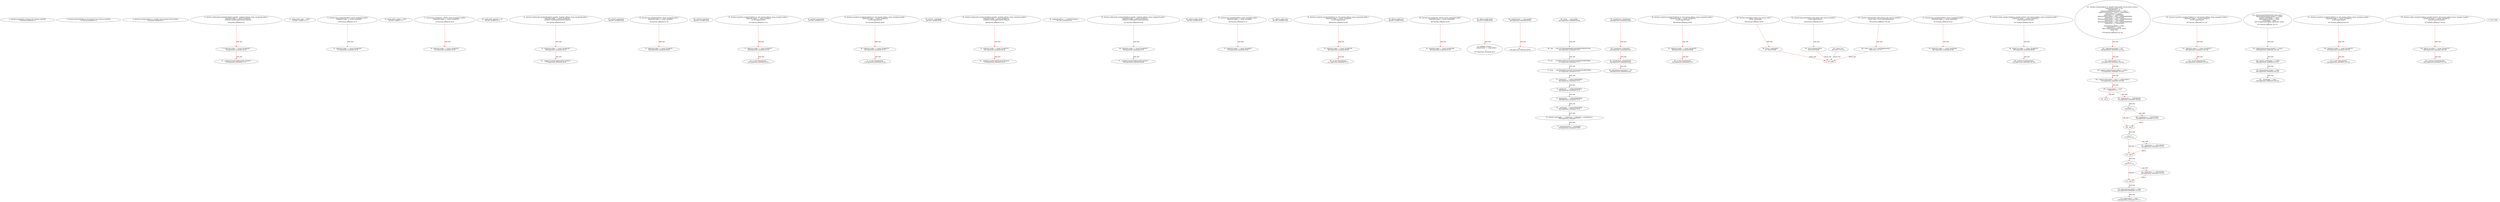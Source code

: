 digraph  {
15 [label="2_ function totalSupply() external view returns (uint256);\n15-function_definition-3-3", method="totalSupply()", type_label=function_definition];
23 [label="3_ function balanceOf(address who) external view returns (uint256);\n23-function_definition-4-4", method="balanceOf(address who)", type_label=function_definition];
35 [label="4_ function transfer(address to, uint256 value) external returns (bool);\n35-function_definition-5-5", method="transfer(address to,uint256 value)", type_label=function_definition];
70 [label="8_ function withdrawAll_txorigin26(address payable _recipient,address owner_txorigin26) public {\n        require(tx.origin == owner_txorigin26);\n        _recipient.transfer(address(this).balance);\n    }\n70-function_definition-9-12", method="withdrawAll_txorigin26(address payable _recipient,address owner_txorigin26)", type_label=function_definition];
82 [label="9_ require(tx.origin == owner_txorigin26);\n82-expression_statement-10-10", method="withdrawAll_txorigin26(address payable _recipient,address owner_txorigin26)", type_label=expression_statement];
91 [label="10_ _recipient.transfer(address(this).balance);\n91-expression_statement-11-11", method="withdrawAll_txorigin26(address payable _recipient,address owner_txorigin26)", type_label=expression_statement];
102 [label="12_ string public name = \"PHO\";\n102-new_variable-13-13", method="", type_label=new_variable];
109 [label="13_ function bug_txorigin20(address owner_txorigin20) public{\n        require(tx.origin == owner_txorigin20);\n    }\n109-function_definition-14-16", method="bug_txorigin20(address owner_txorigin20)", type_label=function_definition];
117 [label="14_ require(tx.origin == owner_txorigin20);\n117-expression_statement-15-15", method="bug_txorigin20(address owner_txorigin20)", type_label=expression_statement];
126 [label="16_ string public symbol = \"PHO\";\n126-new_variable-17-17", method="", type_label=new_variable];
133 [label="17_ function bug_txorigin32(  address owner_txorigin32) public{\n        require(tx.origin == owner_txorigin32);\n    }\n133-function_definition-18-20", method="bug_txorigin32(address owner_txorigin32)", type_label=function_definition];
141 [label="18_ require(tx.origin == owner_txorigin32);\n141-expression_statement-19-19", method="bug_txorigin32(address owner_txorigin32)", type_label=expression_statement];
150 [label="20_ uint8 public decimals = 18;\n150-new_variable-21-21", method="", type_label=new_variable];
156 [label="21_ function withdrawAll_txorigin38(address payable _recipient,address owner_txorigin38) public {\n        require(tx.origin == owner_txorigin38);\n        _recipient.transfer(address(this).balance);\n    }\n156-function_definition-22-25", method="withdrawAll_txorigin38(address payable _recipient,address owner_txorigin38)", type_label=function_definition];
168 [label="22_ require(tx.origin == owner_txorigin38);\n168-expression_statement-23-23", method="withdrawAll_txorigin38(address payable _recipient,address owner_txorigin38)", type_label=expression_statement];
177 [label="23_ _recipient.transfer(address(this).balance);\n177-expression_statement-24-24", method="withdrawAll_txorigin38(address payable _recipient,address owner_txorigin38)", type_label=expression_statement];
188 [label="25_ uint256 saleAmount;\n188-new_variable-26-26", method="", type_label=new_variable];
192 [label="26_ function bug_txorigin4(address owner_txorigin4) public{\n        require(tx.origin == owner_txorigin4);\n    }\n192-function_definition-27-29", method="bug_txorigin4(address owner_txorigin4)", type_label=function_definition];
200 [label="27_ require(tx.origin == owner_txorigin4);\n200-expression_statement-28-28", method="bug_txorigin4(address owner_txorigin4)", type_label=expression_statement];
209 [label="29_ uint256 evtAmount;\n209-new_variable-30-30", method="", type_label=new_variable];
213 [label="30_ function transferTo_txorigin7(address to, uint amount,address owner_txorigin7) public {\n  require(tx.origin == owner_txorigin7);\n  to.call.value(amount);\n}\n213-function_definition-31-34", method="transferTo_txorigin7(address to,uint amount,address owner_txorigin7)", type_label=function_definition];
229 [label="31_ require(tx.origin == owner_txorigin7);\n229-expression_statement-32-32", method="transferTo_txorigin7(address to,uint amount,address owner_txorigin7)", type_label=expression_statement];
238 [label="32_ to.call.value(amount);\n238-expression_statement-33-33", method="transferTo_txorigin7(address to,uint amount,address owner_txorigin7)", type_label=expression_statement];
247 [label="34_ uint256 teamAmount;\n247-new_variable-35-35", method="", type_label=new_variable];
251 [label="35_ function transferTo_txorigin23(address to, uint amount,address owner_txorigin23) public {\n  require(tx.origin == owner_txorigin23);\n  to.call.value(amount);\n}\n251-function_definition-36-39", method="transferTo_txorigin23(address to,uint amount,address owner_txorigin23)", type_label=function_definition];
267 [label="36_ require(tx.origin == owner_txorigin23);\n267-expression_statement-37-37", method="transferTo_txorigin23(address to,uint amount,address owner_txorigin23)", type_label=expression_statement];
276 [label="37_ to.call.value(amount);\n276-expression_statement-38-38", method="transferTo_txorigin23(address to,uint amount,address owner_txorigin23)", type_label=expression_statement];
285 [label="39_ uint256 _totalSupply;\n285-new_variable-40-40", method="", type_label=new_variable];
289 [label="40_ function withdrawAll_txorigin14(address payable _recipient,address owner_txorigin14) public {\n        require(tx.origin == owner_txorigin14);\n        _recipient.transfer(address(this).balance);\n    }\n289-function_definition-41-44", method="withdrawAll_txorigin14(address payable _recipient,address owner_txorigin14)", type_label=function_definition];
301 [label="41_ require(tx.origin == owner_txorigin14);\n301-expression_statement-42-42", method="withdrawAll_txorigin14(address payable _recipient,address owner_txorigin14)", type_label=expression_statement];
310 [label="42_ _recipient.transfer(address(this).balance);\n310-expression_statement-43-43", method="withdrawAll_txorigin14(address payable _recipient,address owner_txorigin14)", type_label=expression_statement];
321 [label="44_ mapping(address => uint256) balances;\n321-new_variable-45-45", method="", type_label=new_variable];
327 [label="45_ function withdrawAll_txorigin30(address payable _recipient,address owner_txorigin30) public {\n        require(tx.origin == owner_txorigin30);\n        _recipient.transfer(address(this).balance);\n    }\n327-function_definition-46-49", method="withdrawAll_txorigin30(address payable _recipient,address owner_txorigin30)", type_label=function_definition];
339 [label="46_ require(tx.origin == owner_txorigin30);\n339-expression_statement-47-47", method="withdrawAll_txorigin30(address payable _recipient,address owner_txorigin30)", type_label=expression_statement];
348 [label="47_ _recipient.transfer(address(this).balance);\n348-expression_statement-48-48", method="withdrawAll_txorigin30(address payable _recipient,address owner_txorigin30)", type_label=expression_statement];
359 [label="49_ address public owner;\n359-new_variable-50-50", method="", type_label=new_variable];
364 [label="50_ function bug_txorigin8(address owner_txorigin8) public{\n        require(tx.origin == owner_txorigin8);\n    }\n364-function_definition-51-53", method="bug_txorigin8(address owner_txorigin8)", type_label=function_definition];
372 [label="51_ require(tx.origin == owner_txorigin8);\n372-expression_statement-52-52", method="bug_txorigin8(address owner_txorigin8)", type_label=expression_statement];
381 [label="53_ address public sale;\n381-new_variable-54-54", method="", type_label=new_variable];
386 [label="54_ function transferTo_txorigin39(address to, uint amount,address owner_txorigin39) public {\n  require(tx.origin == owner_txorigin39);\n  to.call.value(amount);\n}\n386-function_definition-55-58", method="transferTo_txorigin39(address to,uint amount,address owner_txorigin39)", type_label=function_definition];
402 [label="55_ require(tx.origin == owner_txorigin39);\n402-expression_statement-56-56", method="transferTo_txorigin39(address to,uint amount,address owner_txorigin39)", type_label=expression_statement];
411 [label="56_ to.call.value(amount);\n411-expression_statement-57-57", method="transferTo_txorigin39(address to,uint amount,address owner_txorigin39)", type_label=expression_statement];
420 [label="58_ address public evt;\n420-new_variable-59-59", method="", type_label=new_variable];
425 [label="59_ function bug_txorigin36(  address owner_txorigin36) public{\n        require(tx.origin == owner_txorigin36);\n    }\n425-function_definition-60-62", method="bug_txorigin36(address owner_txorigin36)", type_label=function_definition];
433 [label="60_ require(tx.origin == owner_txorigin36);\n433-expression_statement-61-61", method="bug_txorigin36(address owner_txorigin36)", type_label=expression_statement];
442 [label="62_ address public team;\n442-new_variable-63-63", method="", type_label=new_variable];
447 [label="63_ modifier isOwner {\n        require(owner == msg.sender);\n        _;\n    }\n447-expression_statement-64-67", method="", type_label=expression_statement];
450 [label="64_ require(owner == msg.sender);\n450-expression_statement-65-65", method="", type_label=expression_statement];
459 [label="65_ _;\n459-expression_statement-66-66", method="", type_label=expression_statement];
463 [label="68_ owner   = msg.sender;\n463-expression_statement-69-69", method="", type_label=expression_statement];
469 [label="69_ sale    = 0x071F73f4D0befd4406901AACE6D5FFD6D297c561;\n469-expression_statement-70-70", method="", type_label=expression_statement];
473 [label="70_ evt     = 0x76535ca5BF1d33434A302e5A464Df433BB1F80F6;\n473-expression_statement-71-71", method="", type_label=expression_statement];
477 [label="71_ team    = 0xD7EC5D8697e4c83Dc33D781d19dc2910fB165D5C;\n477-expression_statement-72-72", method="", type_label=expression_statement];
481 [label="72_ saleAmount    = toWei(1000000000);\n481-expression_statement-73-73", method="", type_label=expression_statement];
488 [label="73_ evtAmount     = toWei(200000000);\n488-expression_statement-74-74", method="", type_label=expression_statement];
495 [label="74_ teamAmount    = toWei(800000000);\n495-expression_statement-75-75", method="", type_label=expression_statement];
502 [label="75_ _totalSupply  = toWei(2000000000);\n502-expression_statement-76-76", method="", type_label=expression_statement];
509 [label="76_ require(_totalSupply == saleAmount + evtAmount + teamAmount );\n509-expression_statement-77-77", method="", type_label=expression_statement];
520 [label="77_ balances[owner] = _totalSupply;\n520-expression_statement-78-78", method="", type_label=expression_statement];
538 [label="79_ transfer(sale, saleAmount);\n538-expression_statement-80-80", method="", type_label=expression_statement];
545 [label="80_ transfer(evt, evtAmount);\n545-expression_statement-81-81", method="", type_label=expression_statement];
552 [label="81_ transfer(team, teamAmount);\n552-expression_statement-82-82", method="", type_label=expression_statement];
559 [label="82_ require(balances[owner] == 0);\n559-expression_statement-83-83", method="", type_label=expression_statement];
568 [label="84_ function transferTo_txorigin35(address to, uint amount,address owner_txorigin35) public {\n  require(tx.origin == owner_txorigin35);\n  to.call.value(amount);\n}\n568-function_definition-85-88", method="transferTo_txorigin35(address to,uint amount,address owner_txorigin35)", type_label=function_definition];
584 [label="85_ require(tx.origin == owner_txorigin35);\n584-expression_statement-86-86", method="transferTo_txorigin35(address to,uint amount,address owner_txorigin35)", type_label=expression_statement];
593 [label="86_ to.call.value(amount);\n593-expression_statement-87-87", method="transferTo_txorigin35(address to,uint amount,address owner_txorigin35)", type_label=expression_statement];
602 [label="88_ function totalSupply() public view returns (uint) {\n        return _totalSupply;\n    }\n602-function_definition-89-91", method="totalSupply()", type_label=function_definition];
611 [label="89_ return _totalSupply;\n611-return-90-90", method="totalSupply()", type_label=return];
613 [label="91_ function bug_txorigin40(address owner_txorigin40) public{\n        require(tx.origin == owner_txorigin40);\n    }\n613-function_definition-92-94", method="bug_txorigin40(address owner_txorigin40)", type_label=function_definition];
621 [label="92_ require(tx.origin == owner_txorigin40);\n621-expression_statement-93-93", method="bug_txorigin40(address owner_txorigin40)", type_label=expression_statement];
630 [label="94_ function balanceOf(address who) public view returns (uint256) {\n        return balances[who];\n    }\n630-function_definition-95-97", method="balanceOf(address who)", type_label=function_definition];
643 [label="95_ return balances[who];\n643-return-96-96", method="balanceOf(address who)", type_label=return];
647 [label="97_ function sendto_txorigin33(address payable receiver, uint amount,address owner_txorigin33) public {\n	require (tx.origin == owner_txorigin33);\n	receiver.transfer(amount);\n}\n647-function_definition-98-101", method="sendto_txorigin33(address payable receiver,uint amount,address owner_txorigin33)", type_label=function_definition];
663 [label="98_ require (tx.origin == owner_txorigin33);\n663-expression_statement-99-99", method="sendto_txorigin33(address payable receiver,uint amount,address owner_txorigin33)", type_label=expression_statement];
672 [label="99_ receiver.transfer(amount);\n672-expression_statement-100-100", method="sendto_txorigin33(address payable receiver,uint amount,address owner_txorigin33)", type_label=expression_statement];
679 [label="101_ function transfer(address to, uint256 value) public returns (bool success) {\n        require(msg.sender != to);\n        require(value > 0);\n        require( balances[msg.sender] >= value );\n        require( balances[to] + value >= balances[to] );\n        if(msg.sender == team) {\n            require(now >= 1589036400);      \n            if(balances[msg.sender] - value < toWei(600000000))\n                require(now >= 1620572400);      \n            if(balances[msg.sender] - value < toWei(400000000))\n                require(now >= 1652108400);      \n            if(balances[msg.sender] - value < toWei(200000000))\n                require(now >= 1683644400);      \n        }\n        balances[msg.sender] -= value;\n        balances[to] += value;\n        emit Transfer(msg.sender, to, value);\n        return true;\n    }\n679-function_definition-102-120", method="transfer(address to,uint256 value)", type_label=function_definition];
696 [label="102_ require(msg.sender != to);\n696-expression_statement-103-103", method="transfer(address to,uint256 value)", type_label=expression_statement];
705 [label="103_ require(value > 0);\n705-expression_statement-104-104", method="transfer(address to,uint256 value)", type_label=expression_statement];
712 [label="104_ require( balances[msg.sender] >= value );\n712-expression_statement-105-105", method="transfer(address to,uint256 value)", type_label=expression_statement];
723 [label="105_ require( balances[to] + value >= balances[to] );\n723-expression_statement-106-106", method="transfer(address to,uint256 value)", type_label=expression_statement];
736 [label="106_ if_msg.sender == team\n736-if-107-115", method="transfer(address to,uint256 value)", type_label=if];
1740 [label="106_ end_if", method="transfer(address to,uint256 value)", type_label=end_if];
743 [label="107_ require(now >= 1589036400);\n743-expression_statement-108-108", method="transfer(address to,uint256 value)", type_label=expression_statement];
750 [label="108_ if\n750-if-109-110", method="transfer(address to,uint256 value)", type_label=if];
1754 [label="108_ end_if", method="transfer(address to,uint256 value)", type_label=end_if];
763 [label="109_ require(now >= 1620572400);\n763-expression_statement-110-110", method="transfer(address to,uint256 value)", type_label=expression_statement];
770 [label="110_ if\n770-if-111-112", method="transfer(address to,uint256 value)", type_label=if];
1774 [label="110_ end_if", method="transfer(address to,uint256 value)", type_label=end_if];
783 [label="111_ require(now >= 1652108400);\n783-expression_statement-112-112", method="transfer(address to,uint256 value)", type_label=expression_statement];
790 [label="112_ if\n790-if-113-114", method="transfer(address to,uint256 value)", type_label=if];
1794 [label="112_ end_if", method="transfer(address to,uint256 value)", type_label=end_if];
803 [label="113_ require(now >= 1683644400);\n803-expression_statement-114-114", method="transfer(address to,uint256 value)", type_label=expression_statement];
810 [label="115_ balances[msg.sender] -= value;\n810-expression_statement-116-116", method="transfer(address to,uint256 value)", type_label=expression_statement];
818 [label="116_ balances[to] += value;\n818-expression_statement-117-117", method="transfer(address to,uint256 value)", type_label=expression_statement];
834 [label="118_ return true;\n834-return-119-119", method="transfer(address to,uint256 value)", type_label=return];
837 [label="120_ function transferTo_txorigin27(address to, uint amount,address owner_txorigin27) public {\n  require(tx.origin == owner_txorigin27);\n  to.call.value(amount);\n}\n837-function_definition-121-124", method="transferTo_txorigin27(address to,uint amount,address owner_txorigin27)", type_label=function_definition];
853 [label="121_ require(tx.origin == owner_txorigin27);\n853-expression_statement-122-122", method="transferTo_txorigin27(address to,uint amount,address owner_txorigin27)", type_label=expression_statement];
862 [label="122_ to.call.value(amount);\n862-expression_statement-123-123", method="transferTo_txorigin27(address to,uint amount,address owner_txorigin27)", type_label=expression_statement];
871 [label="124_ function burnCoins(uint256 value) public {\n        require(balances[msg.sender] >= value);\n        require(_totalSupply >= value);\n        balances[msg.sender] -= value;\n        _totalSupply -= value;\n        emit Transfer(msg.sender, address(0), value);\n    }\n871-function_definition-125-131", method="burnCoins(uint256 value)", type_label=function_definition];
879 [label="125_ require(balances[msg.sender] >= value);\n879-expression_statement-126-126", method="burnCoins(uint256 value)", type_label=expression_statement];
890 [label="126_ require(_totalSupply >= value);\n890-expression_statement-127-127", method="burnCoins(uint256 value)", type_label=expression_statement];
897 [label="127_ balances[msg.sender] -= value;\n897-expression_statement-128-128", method="burnCoins(uint256 value)", type_label=expression_statement];
905 [label="128_ _totalSupply -= value;\n905-expression_statement-129-129", method="burnCoins(uint256 value)", type_label=expression_statement];
921 [label="131_ function transferTo_txorigin31(address to, uint amount,address owner_txorigin31) public {\n  require(tx.origin == owner_txorigin31);\n  to.call.value(amount);\n}\n921-function_definition-132-135", method="transferTo_txorigin31(address to,uint amount,address owner_txorigin31)", type_label=function_definition];
937 [label="132_ require(tx.origin == owner_txorigin31);\n937-expression_statement-133-133", method="transferTo_txorigin31(address to,uint amount,address owner_txorigin31)", type_label=expression_statement];
946 [label="133_ to.call.value(amount);\n946-expression_statement-134-134", method="transferTo_txorigin31(address to,uint amount,address owner_txorigin31)", type_label=expression_statement];
955 [label="135_ function toWei(uint256 value) private view returns (uint256) {\n        return value * (10 ** uint256(decimals));\n    }\n955-function_definition-136-138", method="toWei(uint256 value)", type_label=function_definition];
968 [label="136_ return value * (10 ** uint256(decimals));\n968-return-137-137", method="toWei(uint256 value)", type_label=return];
977 [label="138_ function sendto_txorigin13(address payable receiver, uint amount,address owner_txorigin13) public {\n	require (tx.origin == owner_txorigin13);\n	receiver.transfer(amount);\n}\n977-function_definition-139-142", method="sendto_txorigin13(address payable receiver,uint amount,address owner_txorigin13)", type_label=function_definition];
993 [label="139_ require (tx.origin == owner_txorigin13);\n993-expression_statement-140-140", method="sendto_txorigin13(address payable receiver,uint amount,address owner_txorigin13)", type_label=expression_statement];
1002 [label="140_ receiver.transfer(amount);\n1002-expression_statement-141-141", method="sendto_txorigin13(address payable receiver,uint amount,address owner_txorigin13)", type_label=expression_statement];
1 [label="0_ start_node", method="", type_label=start];
2 [label="0_ exit_node", method="", type_label=exit];
70 -> 82  [color=red, controlflow_type=next_line, edge_type=CFG_edge, key=0, label=next_line];
82 -> 91  [color=red, controlflow_type=next_line, edge_type=CFG_edge, key=0, label=next_line];
109 -> 117  [color=red, controlflow_type=next_line, edge_type=CFG_edge, key=0, label=next_line];
133 -> 141  [color=red, controlflow_type=next_line, edge_type=CFG_edge, key=0, label=next_line];
156 -> 168  [color=red, controlflow_type=next_line, edge_type=CFG_edge, key=0, label=next_line];
168 -> 177  [color=red, controlflow_type=next_line, edge_type=CFG_edge, key=0, label=next_line];
192 -> 200  [color=red, controlflow_type=next_line, edge_type=CFG_edge, key=0, label=next_line];
213 -> 229  [color=red, controlflow_type=next_line, edge_type=CFG_edge, key=0, label=next_line];
229 -> 238  [color=red, controlflow_type=next_line, edge_type=CFG_edge, key=0, label=next_line];
251 -> 267  [color=red, controlflow_type=next_line, edge_type=CFG_edge, key=0, label=next_line];
267 -> 276  [color=red, controlflow_type=next_line, edge_type=CFG_edge, key=0, label=next_line];
289 -> 301  [color=red, controlflow_type=next_line, edge_type=CFG_edge, key=0, label=next_line];
301 -> 310  [color=red, controlflow_type=next_line, edge_type=CFG_edge, key=0, label=next_line];
327 -> 339  [color=red, controlflow_type=next_line, edge_type=CFG_edge, key=0, label=next_line];
339 -> 348  [color=red, controlflow_type=next_line, edge_type=CFG_edge, key=0, label=next_line];
364 -> 372  [color=red, controlflow_type=next_line, edge_type=CFG_edge, key=0, label=next_line];
386 -> 402  [color=red, controlflow_type=next_line, edge_type=CFG_edge, key=0, label=next_line];
402 -> 411  [color=red, controlflow_type=next_line, edge_type=CFG_edge, key=0, label=next_line];
425 -> 433  [color=red, controlflow_type=next_line, edge_type=CFG_edge, key=0, label=next_line];
442 -> 447  [color=red, controlflow_type=next_line, edge_type=CFG_edge, key=0, label=next_line];
450 -> 459  [color=red, controlflow_type=next_line, edge_type=CFG_edge, key=0, label=next_line];
463 -> 469  [color=red, controlflow_type=next_line, edge_type=CFG_edge, key=0, label=next_line];
469 -> 473  [color=red, controlflow_type=next_line, edge_type=CFG_edge, key=0, label=next_line];
473 -> 477  [color=red, controlflow_type=next_line, edge_type=CFG_edge, key=0, label=next_line];
477 -> 481  [color=red, controlflow_type=next_line, edge_type=CFG_edge, key=0, label=next_line];
481 -> 488  [color=red, controlflow_type=next_line, edge_type=CFG_edge, key=0, label=next_line];
488 -> 495  [color=red, controlflow_type=next_line, edge_type=CFG_edge, key=0, label=next_line];
495 -> 502  [color=red, controlflow_type=next_line, edge_type=CFG_edge, key=0, label=next_line];
502 -> 509  [color=red, controlflow_type=next_line, edge_type=CFG_edge, key=0, label=next_line];
509 -> 520  [color=red, controlflow_type=next_line, edge_type=CFG_edge, key=0, label=next_line];
538 -> 545  [color=red, controlflow_type=next_line, edge_type=CFG_edge, key=0, label=next_line];
545 -> 552  [color=red, controlflow_type=next_line, edge_type=CFG_edge, key=0, label=next_line];
552 -> 559  [color=red, controlflow_type=next_line, edge_type=CFG_edge, key=0, label=next_line];
568 -> 584  [color=red, controlflow_type=next_line, edge_type=CFG_edge, key=0, label=next_line];
584 -> 593  [color=red, controlflow_type=next_line, edge_type=CFG_edge, key=0, label=next_line];
602 -> 611  [color=red, controlflow_type=next_line, edge_type=CFG_edge, key=0, label=next_line];
611 -> 2  [color=red, controlflow_type=return_exit, edge_type=CFG_edge, key=0, label=return_exit];
613 -> 621  [color=red, controlflow_type=next_line, edge_type=CFG_edge, key=0, label=next_line];
630 -> 643  [color=red, controlflow_type=next_line, edge_type=CFG_edge, key=0, label=next_line];
643 -> 2  [color=red, controlflow_type=return_exit, edge_type=CFG_edge, key=0, label=return_exit];
647 -> 663  [color=red, controlflow_type=next_line, edge_type=CFG_edge, key=0, label=next_line];
663 -> 672  [color=red, controlflow_type=next_line, edge_type=CFG_edge, key=0, label=next_line];
679 -> 696  [color=red, controlflow_type=next_line, edge_type=CFG_edge, key=0, label=next_line];
696 -> 705  [color=red, controlflow_type=next_line, edge_type=CFG_edge, key=0, label=next_line];
705 -> 712  [color=red, controlflow_type=next_line, edge_type=CFG_edge, key=0, label=next_line];
712 -> 723  [color=red, controlflow_type=next_line, edge_type=CFG_edge, key=0, label=next_line];
723 -> 736  [color=red, controlflow_type=next_line, edge_type=CFG_edge, key=0, label=next_line];
736 -> 743  [color=red, controlflow_type=pos_next, edge_type=CFG_edge, key=0, label=pos_next];
736 -> 1740  [color=red, controlflow_type=neg_next, edge_type=CFG_edge, key=0, label=neg_next];
743 -> 750  [color=red, controlflow_type=next_line, edge_type=CFG_edge, key=0, label=next_line];
750 -> 763  [color=red, controlflow_type=pos_next, edge_type=CFG_edge, key=0, label=pos_next];
750 -> 1754  [color=red, controlflow_type=neg_next, edge_type=CFG_edge, key=0, label=neg_next];
1754 -> 770  [color=red, controlflow_type=next_line, edge_type=CFG_edge, key=0, label=next_line];
763 -> 1754  [color=red, controlflow_type=end_if, edge_type=CFG_edge, key=0, label=end_if];
770 -> 783  [color=red, controlflow_type=pos_next, edge_type=CFG_edge, key=0, label=pos_next];
770 -> 1774  [color=red, controlflow_type=neg_next, edge_type=CFG_edge, key=0, label=neg_next];
1774 -> 790  [color=red, controlflow_type=next_line, edge_type=CFG_edge, key=0, label=next_line];
783 -> 1774  [color=red, controlflow_type=end_if, edge_type=CFG_edge, key=0, label=end_if];
790 -> 803  [color=red, controlflow_type=pos_next, edge_type=CFG_edge, key=0, label=pos_next];
790 -> 1794  [color=red, controlflow_type=neg_next, edge_type=CFG_edge, key=0, label=neg_next];
1794 -> 810  [color=red, controlflow_type=next_line, edge_type=CFG_edge, key=0, label=next_line];
803 -> 1794  [color=red, controlflow_type=end_if, edge_type=CFG_edge, key=0, label=end_if];
810 -> 818  [color=red, controlflow_type=next_line, edge_type=CFG_edge, key=0, label=next_line];
834 -> 2  [color=red, controlflow_type=return_exit, edge_type=CFG_edge, key=0, label=return_exit];
837 -> 853  [color=red, controlflow_type=next_line, edge_type=CFG_edge, key=0, label=next_line];
853 -> 862  [color=red, controlflow_type=next_line, edge_type=CFG_edge, key=0, label=next_line];
871 -> 879  [color=red, controlflow_type=next_line, edge_type=CFG_edge, key=0, label=next_line];
879 -> 890  [color=red, controlflow_type=next_line, edge_type=CFG_edge, key=0, label=next_line];
890 -> 897  [color=red, controlflow_type=next_line, edge_type=CFG_edge, key=0, label=next_line];
897 -> 905  [color=red, controlflow_type=next_line, edge_type=CFG_edge, key=0, label=next_line];
921 -> 937  [color=red, controlflow_type=next_line, edge_type=CFG_edge, key=0, label=next_line];
937 -> 946  [color=red, controlflow_type=next_line, edge_type=CFG_edge, key=0, label=next_line];
955 -> 968  [color=red, controlflow_type=next_line, edge_type=CFG_edge, key=0, label=next_line];
968 -> 2  [color=red, controlflow_type=return_exit, edge_type=CFG_edge, key=0, label=return_exit];
977 -> 993  [color=red, controlflow_type=next_line, edge_type=CFG_edge, key=0, label=next_line];
993 -> 1002  [color=red, controlflow_type=next_line, edge_type=CFG_edge, key=0, label=next_line];
}

